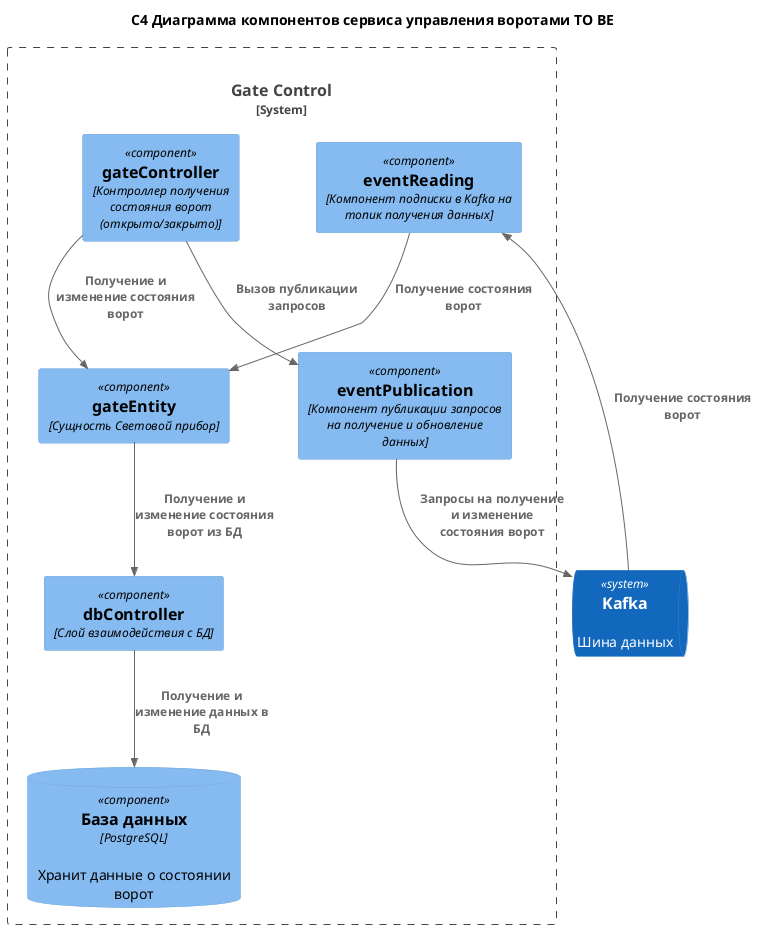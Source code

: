 @startuml
!include <C4/C4_Component>
!include <C4/C4_Container>

title C4 Диаграмма компонентов сервиса управления воротами TO BE

System_Boundary(gateControl, "Gate Control", "Any", "Сервис управления воротами"){
  Component(gateEntity, "gateEntity", "Сущность Световой прибор")
  Component(gateController, "gateController", "Контроллер получения состояния ворот (открыто/закрыто)")
  Component(eventPublication, "eventPublication", "Компонент публикации запросов на получение и обновление данных")
  Component(eventReading, "eventReading", "Компонент подписки в Kafka на топик получения данных")
  Component(dbController, "dbController", "Слой взаимодействия с БД")
  ComponentDb(dbgateControl, "База данных", "PostgreSQL", "Хранит данные о состоянии ворот")

  Rel(gateController, gateEntity, "Получение и изменение состояния ворот")

  Rel(gateEntity, dbController, "Получение и изменение состояния ворот из БД")  
  Rel(dbController, dbgateControl, "Получение и изменение данных в БД")

  Rel(gateController, eventPublication, "Вызов публикации запросов")
  Rel(eventReading, gateEntity, "Получение состояния ворот")
}

  SystemQueue(eventBus, "Kafka", "Шина данных")
  Rel(eventPublication, eventBus, "Запросы на получение и изменение состояния ворот")
  Rel(eventBus, eventReading, "Получение состояния ворот")

@enduml